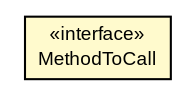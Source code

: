 #!/usr/local/bin/dot
#
# Class diagram 
# Generated by UMLGraph version R5_6-24-gf6e263 (http://www.umlgraph.org/)
#

digraph G {
	edge [fontname="arial",fontsize=10,labelfontname="arial",labelfontsize=10];
	node [fontname="arial",fontsize=10,shape=plaintext];
	nodesep=0.25;
	ranksep=0.5;
	// net.brabenetz.lib.securedproperties.test.TestUtils.MethodToCall
	c224 [label=<<table title="net.brabenetz.lib.securedproperties.test.TestUtils.MethodToCall" border="0" cellborder="1" cellspacing="0" cellpadding="2" port="p" bgcolor="lemonChiffon" href="./TestUtils.MethodToCall.html">
		<tr><td><table border="0" cellspacing="0" cellpadding="1">
<tr><td align="center" balign="center"> &#171;interface&#187; </td></tr>
<tr><td align="center" balign="center"> MethodToCall </td></tr>
		</table></td></tr>
		</table>>, URL="./TestUtils.MethodToCall.html", fontname="arial", fontcolor="black", fontsize=9.0];
}

